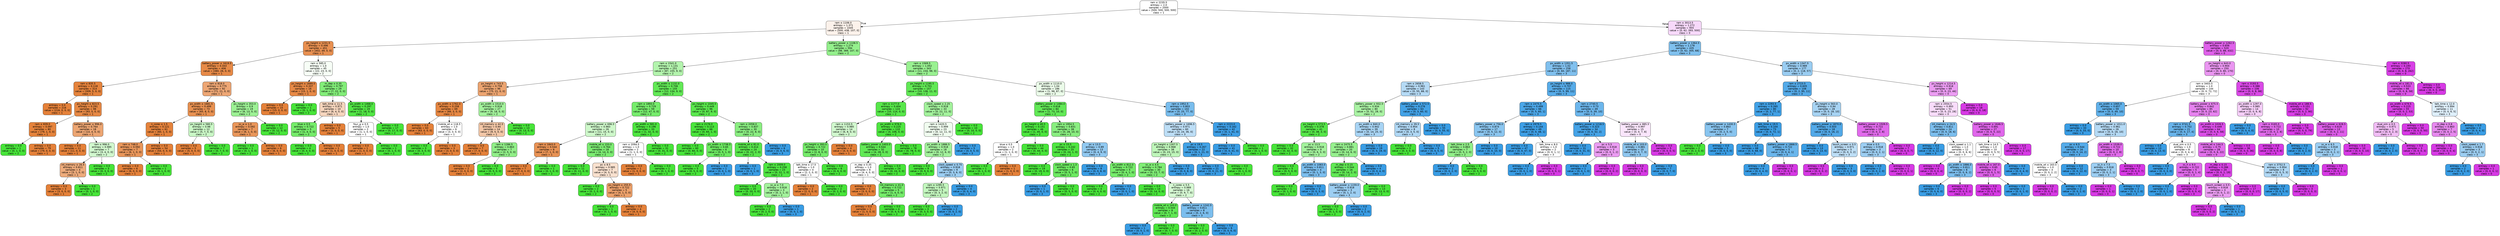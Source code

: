 digraph Tree {
node [shape=box, style="filled, rounded", color="black", fontname="helvetica"] ;
edge [fontname="helvetica"] ;
0 [label=<ram &le; 2235.5<br/>entropy = 2.0<br/>samples = 2000<br/>value = [500, 500, 500, 500]<br/>class = 1>, fillcolor="#ffffff"] ;
1 [label=<ram &le; 1106.0<br/>entropy = 1.371<br/>samples = 1045<br/>value = [500, 438, 107, 0]<br/>class = 1>, fillcolor="#fcf2eb"] ;
0 -> 1 [labeldistance=2.5, labelangle=45, headlabel="True"] ;
2 [label=<px_height &le; 1231.5<br/>entropy = 0.496<br/>samples = 451<br/>value = [402, 49, 0, 0]<br/>class = 1>, fillcolor="#e89051"] ;
1 -> 2 ;
3 [label=<battery_power &le; 1619.5<br/>entropy = 0.343<br/>samples = 406<br/>value = [380, 26, 0, 0]<br/>class = 1>, fillcolor="#e78a47"] ;
2 -> 3 ;
4 [label=<ram &le; 835.5<br/>entropy = 0.118<br/>samples = 314<br/>value = [309, 5, 0, 0]<br/>class = 1>, fillcolor="#e5833c"] ;
3 -> 4 ;
5 [label=<entropy = 0.0<br/>samples = 216<br/>value = [216, 0, 0, 0]<br/>class = 1>, fillcolor="#e58139"] ;
4 -> 5 ;
6 [label=<px_height &le; 823.5<br/>entropy = 0.291<br/>samples = 98<br/>value = [93, 5, 0, 0]<br/>class = 1>, fillcolor="#e68844"] ;
4 -> 6 ;
7 [label=<ram &le; 839.0<br/>entropy = 0.097<br/>samples = 80<br/>value = [79, 1, 0, 0]<br/>class = 1>, fillcolor="#e5833c"] ;
6 -> 7 ;
8 [label=<entropy = 0.0<br/>samples = 1<br/>value = [0, 1, 0, 0]<br/>class = 2>, fillcolor="#47e539"] ;
7 -> 8 ;
9 [label=<entropy = 0.0<br/>samples = 79<br/>value = [79, 0, 0, 0]<br/>class = 1>, fillcolor="#e58139"] ;
7 -> 9 ;
10 [label=<battery_power &le; 996.0<br/>entropy = 0.764<br/>samples = 18<br/>value = [14, 4, 0, 0]<br/>class = 1>, fillcolor="#eca572"] ;
6 -> 10 ;
11 [label=<entropy = 0.0<br/>samples = 11<br/>value = [11, 0, 0, 0]<br/>class = 1>, fillcolor="#e58139"] ;
10 -> 11 ;
12 [label=<ram &le; 996.0<br/>entropy = 0.985<br/>samples = 7<br/>value = [3, 4, 0, 0]<br/>class = 2>, fillcolor="#d1f8ce"] ;
10 -> 12 ;
13 [label=<int_memory &le; 26.5<br/>entropy = 0.811<br/>samples = 4<br/>value = [3, 1, 0, 0]<br/>class = 1>, fillcolor="#eeab7b"] ;
12 -> 13 ;
14 [label=<entropy = 0.0<br/>samples = 3<br/>value = [3, 0, 0, 0]<br/>class = 1>, fillcolor="#e58139"] ;
13 -> 14 ;
15 [label=<entropy = 0.0<br/>samples = 1<br/>value = [0, 1, 0, 0]<br/>class = 2>, fillcolor="#47e539"] ;
13 -> 15 ;
16 [label=<entropy = 0.0<br/>samples = 3<br/>value = [0, 3, 0, 0]<br/>class = 2>, fillcolor="#47e539"] ;
12 -> 16 ;
17 [label=<ram &le; 818.0<br/>entropy = 0.775<br/>samples = 92<br/>value = [71, 21, 0, 0]<br/>class = 1>, fillcolor="#eda674"] ;
3 -> 17 ;
18 [label=<px_width &le; 1681.5<br/>entropy = 0.499<br/>samples = 73<br/>value = [65, 8, 0, 0]<br/>class = 1>, fillcolor="#e89151"] ;
17 -> 18 ;
19 [label=<n_cores &le; 1.5<br/>entropy = 0.121<br/>samples = 61<br/>value = [60, 1, 0, 0]<br/>class = 1>, fillcolor="#e5833c"] ;
18 -> 19 ;
20 [label=<ram &le; 748.0<br/>entropy = 0.592<br/>samples = 7<br/>value = [6, 1, 0, 0]<br/>class = 1>, fillcolor="#e9965a"] ;
19 -> 20 ;
21 [label=<entropy = 0.0<br/>samples = 6<br/>value = [6, 0, 0, 0]<br/>class = 1>, fillcolor="#e58139"] ;
20 -> 21 ;
22 [label=<entropy = 0.0<br/>samples = 1<br/>value = [0, 1, 0, 0]<br/>class = 2>, fillcolor="#47e539"] ;
20 -> 22 ;
23 [label=<entropy = 0.0<br/>samples = 54<br/>value = [54, 0, 0, 0]<br/>class = 1>, fillcolor="#e58139"] ;
19 -> 23 ;
24 [label=<px_height &le; 580.5<br/>entropy = 0.98<br/>samples = 12<br/>value = [5, 7, 0, 0]<br/>class = 2>, fillcolor="#caf8c6"] ;
18 -> 24 ;
25 [label=<entropy = 0.0<br/>samples = 5<br/>value = [5, 0, 0, 0]<br/>class = 1>, fillcolor="#e58139"] ;
24 -> 25 ;
26 [label=<entropy = 0.0<br/>samples = 7<br/>value = [0, 7, 0, 0]<br/>class = 2>, fillcolor="#47e539"] ;
24 -> 26 ;
27 [label=<px_height &le; 353.0<br/>entropy = 0.9<br/>samples = 19<br/>value = [6, 13, 0, 0]<br/>class = 2>, fillcolor="#9cf194"] ;
17 -> 27 ;
28 [label=<sc_w &le; 1.0<br/>entropy = 0.592<br/>samples = 7<br/>value = [6, 1, 0, 0]<br/>class = 1>, fillcolor="#e9965a"] ;
27 -> 28 ;
29 [label=<entropy = 0.0<br/>samples = 1<br/>value = [0, 1, 0, 0]<br/>class = 2>, fillcolor="#47e539"] ;
28 -> 29 ;
30 [label=<entropy = 0.0<br/>samples = 6<br/>value = [6, 0, 0, 0]<br/>class = 1>, fillcolor="#e58139"] ;
28 -> 30 ;
31 [label=<entropy = 0.0<br/>samples = 12<br/>value = [0, 12, 0, 0]<br/>class = 2>, fillcolor="#47e539"] ;
27 -> 31 ;
32 [label=<ram &le; 585.0<br/>entropy = 1.0<br/>samples = 45<br/>value = [22, 23, 0, 0]<br/>class = 2>, fillcolor="#f7fef6"] ;
2 -> 32 ;
33 [label=<px_height &le; 1689.0<br/>entropy = 0.337<br/>samples = 16<br/>value = [15, 1, 0, 0]<br/>class = 1>, fillcolor="#e78946"] ;
32 -> 33 ;
34 [label=<entropy = 0.0<br/>samples = 15<br/>value = [15, 0, 0, 0]<br/>class = 1>, fillcolor="#e58139"] ;
33 -> 34 ;
35 [label=<entropy = 0.0<br/>samples = 1<br/>value = [0, 1, 0, 0]<br/>class = 2>, fillcolor="#47e539"] ;
33 -> 35 ;
36 [label=<m_dep &le; 0.35<br/>entropy = 0.797<br/>samples = 29<br/>value = [7, 22, 0, 0]<br/>class = 2>, fillcolor="#82ed78"] ;
32 -> 36 ;
37 [label=<talk_time &le; 11.5<br/>entropy = 0.971<br/>samples = 10<br/>value = [6, 4, 0, 0]<br/>class = 1>, fillcolor="#f6d5bd"] ;
36 -> 37 ;
38 [label=<blue &le; 0.5<br/>entropy = 0.722<br/>samples = 5<br/>value = [1, 4, 0, 0]<br/>class = 2>, fillcolor="#75ec6a"] ;
37 -> 38 ;
39 [label=<entropy = 0.0<br/>samples = 4<br/>value = [0, 4, 0, 0]<br/>class = 2>, fillcolor="#47e539"] ;
38 -> 39 ;
40 [label=<entropy = 0.0<br/>samples = 1<br/>value = [1, 0, 0, 0]<br/>class = 1>, fillcolor="#e58139"] ;
38 -> 40 ;
41 [label=<entropy = 0.0<br/>samples = 5<br/>value = [5, 0, 0, 0]<br/>class = 1>, fillcolor="#e58139"] ;
37 -> 41 ;
42 [label=<px_width &le; 1468.0<br/>entropy = 0.297<br/>samples = 19<br/>value = [1, 18, 0, 0]<br/>class = 2>, fillcolor="#51e644"] ;
36 -> 42 ;
43 [label=<four_g &le; 0.5<br/>entropy = 1.0<br/>samples = 2<br/>value = [1, 1, 0, 0]<br/>class = 1>, fillcolor="#ffffff"] ;
42 -> 43 ;
44 [label=<entropy = 0.0<br/>samples = 1<br/>value = [1, 0, 0, 0]<br/>class = 1>, fillcolor="#e58139"] ;
43 -> 44 ;
45 [label=<entropy = 0.0<br/>samples = 1<br/>value = [0, 1, 0, 0]<br/>class = 2>, fillcolor="#47e539"] ;
43 -> 45 ;
46 [label=<entropy = 0.0<br/>samples = 17<br/>value = [0, 17, 0, 0]<br/>class = 2>, fillcolor="#47e539"] ;
42 -> 46 ;
47 [label=<battery_power &le; 1108.5<br/>entropy = 1.274<br/>samples = 594<br/>value = [98, 389, 107, 0]<br/>class = 2>, fillcolor="#94f08c"] ;
1 -> 47 ;
48 [label=<ram &le; 1541.0<br/>entropy = 1.131<br/>samples = 251<br/>value = [87, 155, 9, 0]<br/>class = 2>, fillcolor="#b3f4ad"] ;
47 -> 48 ;
49 [label=<px_height &le; 743.5<br/>entropy = 0.758<br/>samples = 96<br/>value = [75, 21, 0, 0]<br/>class = 1>, fillcolor="#eca470"] ;
48 -> 49 ;
50 [label=<px_width &le; 1762.0<br/>entropy = 0.258<br/>samples = 69<br/>value = [66, 3, 0, 0]<br/>class = 1>, fillcolor="#e68742"] ;
49 -> 50 ;
51 [label=<entropy = 0.0<br/>samples = 63<br/>value = [63, 0, 0, 0]<br/>class = 1>, fillcolor="#e58139"] ;
50 -> 51 ;
52 [label=<mobile_wt &le; 118.5<br/>entropy = 1.0<br/>samples = 6<br/>value = [3, 3, 0, 0]<br/>class = 1>, fillcolor="#ffffff"] ;
50 -> 52 ;
53 [label=<entropy = 0.0<br/>samples = 3<br/>value = [0, 3, 0, 0]<br/>class = 2>, fillcolor="#47e539"] ;
52 -> 53 ;
54 [label=<entropy = 0.0<br/>samples = 3<br/>value = [3, 0, 0, 0]<br/>class = 1>, fillcolor="#e58139"] ;
52 -> 54 ;
55 [label=<px_width &le; 1510.0<br/>entropy = 0.918<br/>samples = 27<br/>value = [9, 18, 0, 0]<br/>class = 2>, fillcolor="#a3f29c"] ;
49 -> 55 ;
56 [label=<int_memory &le; 42.5<br/>entropy = 0.94<br/>samples = 14<br/>value = [9, 5, 0, 0]<br/>class = 1>, fillcolor="#f3c7a7"] ;
55 -> 56 ;
57 [label=<entropy = 0.0<br/>samples = 7<br/>value = [7, 0, 0, 0]<br/>class = 1>, fillcolor="#e58139"] ;
56 -> 57 ;
58 [label=<ram &le; 1286.5<br/>entropy = 0.863<br/>samples = 7<br/>value = [2, 5, 0, 0]<br/>class = 2>, fillcolor="#91ef88"] ;
56 -> 58 ;
59 [label=<entropy = 0.0<br/>samples = 2<br/>value = [2, 0, 0, 0]<br/>class = 1>, fillcolor="#e58139"] ;
58 -> 59 ;
60 [label=<entropy = 0.0<br/>samples = 5<br/>value = [0, 5, 0, 0]<br/>class = 2>, fillcolor="#47e539"] ;
58 -> 60 ;
61 [label=<entropy = 0.0<br/>samples = 13<br/>value = [0, 13, 0, 0]<br/>class = 2>, fillcolor="#47e539"] ;
55 -> 61 ;
62 [label=<px_width &le; 1132.0<br/>entropy = 0.706<br/>samples = 155<br/>value = [12, 134, 9, 0]<br/>class = 2>, fillcolor="#62e956"] ;
48 -> 62 ;
63 [label=<ram &le; 1893.0<br/>entropy = 0.729<br/>samples = 59<br/>value = [12, 47, 0, 0]<br/>class = 2>, fillcolor="#76ec6c"] ;
62 -> 63 ;
64 [label=<battery_power &le; 696.5<br/>entropy = 0.983<br/>samples = 26<br/>value = [11, 15, 0, 0]<br/>class = 2>, fillcolor="#cef8ca"] ;
63 -> 64 ;
65 [label=<ram &le; 1843.0<br/>entropy = 0.544<br/>samples = 8<br/>value = [7, 1, 0, 0]<br/>class = 1>, fillcolor="#e99355"] ;
64 -> 65 ;
66 [label=<entropy = 0.0<br/>samples = 7<br/>value = [7, 0, 0, 0]<br/>class = 1>, fillcolor="#e58139"] ;
65 -> 66 ;
67 [label=<entropy = 0.0<br/>samples = 1<br/>value = [0, 1, 0, 0]<br/>class = 2>, fillcolor="#47e539"] ;
65 -> 67 ;
68 [label=<mobile_wt &le; 153.0<br/>entropy = 0.764<br/>samples = 18<br/>value = [4, 14, 0, 0]<br/>class = 2>, fillcolor="#7cec72"] ;
64 -> 68 ;
69 [label=<entropy = 0.0<br/>samples = 11<br/>value = [0, 11, 0, 0]<br/>class = 2>, fillcolor="#47e539"] ;
68 -> 69 ;
70 [label=<pc &le; 8.5<br/>entropy = 0.985<br/>samples = 7<br/>value = [4, 3, 0, 0]<br/>class = 1>, fillcolor="#f8e0ce"] ;
68 -> 70 ;
71 [label=<entropy = 0.0<br/>samples = 2<br/>value = [0, 2, 0, 0]<br/>class = 2>, fillcolor="#47e539"] ;
70 -> 71 ;
72 [label=<px_height &le; 255.5<br/>entropy = 0.722<br/>samples = 5<br/>value = [4, 1, 0, 0]<br/>class = 1>, fillcolor="#eca06a"] ;
70 -> 72 ;
73 [label=<entropy = 0.0<br/>samples = 1<br/>value = [0, 1, 0, 0]<br/>class = 2>, fillcolor="#47e539"] ;
72 -> 73 ;
74 [label=<entropy = 0.0<br/>samples = 4<br/>value = [4, 0, 0, 0]<br/>class = 1>, fillcolor="#e58139"] ;
72 -> 74 ;
75 [label=<px_width &le; 581.0<br/>entropy = 0.196<br/>samples = 33<br/>value = [1, 32, 0, 0]<br/>class = 2>, fillcolor="#4de63f"] ;
63 -> 75 ;
76 [label=<ram &le; 2094.5<br/>entropy = 1.0<br/>samples = 2<br/>value = [1, 1, 0, 0]<br/>class = 1>, fillcolor="#ffffff"] ;
75 -> 76 ;
77 [label=<entropy = 0.0<br/>samples = 1<br/>value = [1, 0, 0, 0]<br/>class = 1>, fillcolor="#e58139"] ;
76 -> 77 ;
78 [label=<entropy = 0.0<br/>samples = 1<br/>value = [0, 1, 0, 0]<br/>class = 2>, fillcolor="#47e539"] ;
76 -> 78 ;
79 [label=<entropy = 0.0<br/>samples = 31<br/>value = [0, 31, 0, 0]<br/>class = 2>, fillcolor="#47e539"] ;
75 -> 79 ;
80 [label=<px_height &le; 1045.5<br/>entropy = 0.449<br/>samples = 96<br/>value = [0, 87, 9, 0]<br/>class = 2>, fillcolor="#5ae84d"] ;
62 -> 80 ;
81 [label=<ram &le; 2176.0<br/>entropy = 0.113<br/>samples = 66<br/>value = [0, 65, 1, 0]<br/>class = 2>, fillcolor="#4ae53c"] ;
80 -> 81 ;
82 [label=<entropy = 0.0<br/>samples = 60<br/>value = [0, 60, 0, 0]<br/>class = 2>, fillcolor="#47e539"] ;
81 -> 82 ;
83 [label=<px_width &le; 1738.5<br/>entropy = 0.65<br/>samples = 6<br/>value = [0, 5, 1, 0]<br/>class = 2>, fillcolor="#6cea61"] ;
81 -> 83 ;
84 [label=<entropy = 0.0<br/>samples = 5<br/>value = [0, 5, 0, 0]<br/>class = 2>, fillcolor="#47e539"] ;
83 -> 84 ;
85 [label=<entropy = 0.0<br/>samples = 1<br/>value = [0, 0, 1, 0]<br/>class = 3>, fillcolor="#399de5"] ;
83 -> 85 ;
86 [label=<ram &le; 2058.0<br/>entropy = 0.837<br/>samples = 30<br/>value = [0, 22, 8, 0]<br/>class = 2>, fillcolor="#8aee81"] ;
80 -> 86 ;
87 [label=<mobile_wt &le; 81.0<br/>entropy = 0.414<br/>samples = 24<br/>value = [0, 22, 2, 0]<br/>class = 2>, fillcolor="#58e74b"] ;
86 -> 87 ;
88 [label=<entropy = 0.0<br/>samples = 1<br/>value = [0, 0, 1, 0]<br/>class = 3>, fillcolor="#399de5"] ;
87 -> 88 ;
89 [label=<ram &le; 2009.0<br/>entropy = 0.258<br/>samples = 23<br/>value = [0, 22, 1, 0]<br/>class = 2>, fillcolor="#4fe642"] ;
87 -> 89 ;
90 [label=<entropy = 0.0<br/>samples = 20<br/>value = [0, 20, 0, 0]<br/>class = 2>, fillcolor="#47e539"] ;
89 -> 90 ;
91 [label=<sc_w &le; 7.0<br/>entropy = 0.918<br/>samples = 3<br/>value = [0, 2, 1, 0]<br/>class = 2>, fillcolor="#a3f29c"] ;
89 -> 91 ;
92 [label=<entropy = 0.0<br/>samples = 2<br/>value = [0, 2, 0, 0]<br/>class = 2>, fillcolor="#47e539"] ;
91 -> 92 ;
93 [label=<entropy = 0.0<br/>samples = 1<br/>value = [0, 0, 1, 0]<br/>class = 3>, fillcolor="#399de5"] ;
91 -> 93 ;
94 [label=<entropy = 0.0<br/>samples = 6<br/>value = [0, 0, 6, 0]<br/>class = 3>, fillcolor="#399de5"] ;
86 -> 94 ;
95 [label=<ram &le; 1569.5<br/>entropy = 1.052<br/>samples = 343<br/>value = [11, 234, 98, 0]<br/>class = 2>, fillcolor="#99f191"] ;
47 -> 95 ;
96 [label=<px_height &le; 1195.5<br/>entropy = 0.701<br/>samples = 157<br/>value = [10, 136, 11, 0]<br/>class = 2>, fillcolor="#61e955"] ;
95 -> 96 ;
97 [label=<ram &le; 1177.0<br/>entropy = 0.404<br/>samples = 124<br/>value = [10, 114, 0, 0]<br/>class = 2>, fillcolor="#57e74a"] ;
96 -> 97 ;
98 [label=<ram &le; 1153.5<br/>entropy = 0.985<br/>samples = 14<br/>value = [6, 8, 0, 0]<br/>class = 2>, fillcolor="#d1f8ce"] ;
97 -> 98 ;
99 [label=<px_height &le; 393.0<br/>entropy = 0.722<br/>samples = 10<br/>value = [2, 8, 0, 0]<br/>class = 2>, fillcolor="#75ec6a"] ;
98 -> 99 ;
100 [label=<talk_time &le; 17.5<br/>entropy = 1.0<br/>samples = 4<br/>value = [2, 2, 0, 0]<br/>class = 1>, fillcolor="#ffffff"] ;
99 -> 100 ;
101 [label=<entropy = 0.0<br/>samples = 2<br/>value = [2, 0, 0, 0]<br/>class = 1>, fillcolor="#e58139"] ;
100 -> 101 ;
102 [label=<entropy = 0.0<br/>samples = 2<br/>value = [0, 2, 0, 0]<br/>class = 2>, fillcolor="#47e539"] ;
100 -> 102 ;
103 [label=<entropy = 0.0<br/>samples = 6<br/>value = [0, 6, 0, 0]<br/>class = 2>, fillcolor="#47e539"] ;
99 -> 103 ;
104 [label=<entropy = 0.0<br/>samples = 4<br/>value = [4, 0, 0, 0]<br/>class = 1>, fillcolor="#e58139"] ;
98 -> 104 ;
105 [label=<px_width &le; 978.0<br/>entropy = 0.225<br/>samples = 110<br/>value = [4, 106, 0, 0]<br/>class = 2>, fillcolor="#4ee640"] ;
97 -> 105 ;
106 [label=<battery_power &le; 1403.0<br/>entropy = 0.544<br/>samples = 32<br/>value = [4, 28, 0, 0]<br/>class = 2>, fillcolor="#61e955"] ;
105 -> 106 ;
107 [label=<m_dep &le; 0.35<br/>entropy = 1.0<br/>samples = 8<br/>value = [4, 4, 0, 0]<br/>class = 1>, fillcolor="#ffffff"] ;
106 -> 107 ;
108 [label=<entropy = 0.0<br/>samples = 3<br/>value = [3, 0, 0, 0]<br/>class = 1>, fillcolor="#e58139"] ;
107 -> 108 ;
109 [label=<int_memory &le; 41.0<br/>entropy = 0.722<br/>samples = 5<br/>value = [1, 4, 0, 0]<br/>class = 2>, fillcolor="#75ec6a"] ;
107 -> 109 ;
110 [label=<entropy = 0.0<br/>samples = 1<br/>value = [1, 0, 0, 0]<br/>class = 1>, fillcolor="#e58139"] ;
109 -> 110 ;
111 [label=<entropy = 0.0<br/>samples = 4<br/>value = [0, 4, 0, 0]<br/>class = 2>, fillcolor="#47e539"] ;
109 -> 111 ;
112 [label=<entropy = 0.0<br/>samples = 24<br/>value = [0, 24, 0, 0]<br/>class = 2>, fillcolor="#47e539"] ;
106 -> 112 ;
113 [label=<entropy = 0.0<br/>samples = 78<br/>value = [0, 78, 0, 0]<br/>class = 2>, fillcolor="#47e539"] ;
105 -> 113 ;
114 [label=<clock_speed &le; 2.25<br/>entropy = 0.918<br/>samples = 33<br/>value = [0, 22, 11, 0]<br/>class = 2>, fillcolor="#a3f29c"] ;
96 -> 114 ;
115 [label=<ram &le; 1420.5<br/>entropy = 0.999<br/>samples = 23<br/>value = [0, 12, 11, 0]<br/>class = 2>, fillcolor="#f0fdef"] ;
114 -> 115 ;
116 [label=<px_width &le; 1886.5<br/>entropy = 0.918<br/>samples = 18<br/>value = [0, 12, 6, 0]<br/>class = 2>, fillcolor="#a3f29c"] ;
115 -> 116 ;
117 [label=<entropy = 0.0<br/>samples = 9<br/>value = [0, 9, 0, 0]<br/>class = 2>, fillcolor="#47e539"] ;
116 -> 117 ;
118 [label=<clock_speed &le; 0.75<br/>entropy = 0.918<br/>samples = 9<br/>value = [0, 3, 6, 0]<br/>class = 3>, fillcolor="#9ccef2"] ;
116 -> 118 ;
119 [label=<ram &le; 1295.5<br/>entropy = 0.971<br/>samples = 5<br/>value = [0, 3, 2, 0]<br/>class = 2>, fillcolor="#c2f6bd"] ;
118 -> 119 ;
120 [label=<entropy = 0.0<br/>samples = 3<br/>value = [0, 3, 0, 0]<br/>class = 2>, fillcolor="#47e539"] ;
119 -> 120 ;
121 [label=<entropy = 0.0<br/>samples = 2<br/>value = [0, 0, 2, 0]<br/>class = 3>, fillcolor="#399de5"] ;
119 -> 121 ;
122 [label=<entropy = 0.0<br/>samples = 4<br/>value = [0, 0, 4, 0]<br/>class = 3>, fillcolor="#399de5"] ;
118 -> 122 ;
123 [label=<entropy = 0.0<br/>samples = 5<br/>value = [0, 0, 5, 0]<br/>class = 3>, fillcolor="#399de5"] ;
115 -> 123 ;
124 [label=<entropy = 0.0<br/>samples = 10<br/>value = [0, 10, 0, 0]<br/>class = 2>, fillcolor="#47e539"] ;
114 -> 124 ;
125 [label=<px_width &le; 1110.0<br/>entropy = 1.04<br/>samples = 186<br/>value = [1, 98, 87, 0]<br/>class = 2>, fillcolor="#ebfce9"] ;
95 -> 125 ;
126 [label=<battery_power &le; 1484.0<br/>entropy = 0.618<br/>samples = 84<br/>value = [1, 73, 10, 0]<br/>class = 2>, fillcolor="#62e956"] ;
125 -> 126 ;
127 [label=<px_height &le; 40.5<br/>entropy = 0.151<br/>samples = 46<br/>value = [1, 45, 0, 0]<br/>class = 2>, fillcolor="#4be63d"] ;
126 -> 127 ;
128 [label=<blue &le; 0.5<br/>entropy = 1.0<br/>samples = 2<br/>value = [1, 1, 0, 0]<br/>class = 1>, fillcolor="#ffffff"] ;
127 -> 128 ;
129 [label=<entropy = 0.0<br/>samples = 1<br/>value = [0, 1, 0, 0]<br/>class = 2>, fillcolor="#47e539"] ;
128 -> 129 ;
130 [label=<entropy = 0.0<br/>samples = 1<br/>value = [1, 0, 0, 0]<br/>class = 1>, fillcolor="#e58139"] ;
128 -> 130 ;
131 [label=<entropy = 0.0<br/>samples = 44<br/>value = [0, 44, 0, 0]<br/>class = 2>, fillcolor="#47e539"] ;
127 -> 131 ;
132 [label=<ram &le; 1954.5<br/>entropy = 0.831<br/>samples = 38<br/>value = [0, 28, 10, 0]<br/>class = 2>, fillcolor="#89ee80"] ;
126 -> 132 ;
133 [label=<pc &le; 15.5<br/>entropy = 0.242<br/>samples = 25<br/>value = [0, 24, 1, 0]<br/>class = 2>, fillcolor="#4fe641"] ;
132 -> 133 ;
134 [label=<entropy = 0.0<br/>samples = 19<br/>value = [0, 19, 0, 0]<br/>class = 2>, fillcolor="#47e539"] ;
133 -> 134 ;
135 [label=<clock_speed &le; 1.3<br/>entropy = 0.65<br/>samples = 6<br/>value = [0, 5, 1, 0]<br/>class = 2>, fillcolor="#6cea61"] ;
133 -> 135 ;
136 [label=<entropy = 0.0<br/>samples = 1<br/>value = [0, 0, 1, 0]<br/>class = 3>, fillcolor="#399de5"] ;
135 -> 136 ;
137 [label=<entropy = 0.0<br/>samples = 5<br/>value = [0, 5, 0, 0]<br/>class = 2>, fillcolor="#47e539"] ;
135 -> 137 ;
138 [label=<pc &le; 13.5<br/>entropy = 0.89<br/>samples = 13<br/>value = [0, 4, 9, 0]<br/>class = 3>, fillcolor="#91c9f1"] ;
132 -> 138 ;
139 [label=<entropy = 0.0<br/>samples = 8<br/>value = [0, 0, 8, 0]<br/>class = 3>, fillcolor="#399de5"] ;
138 -> 139 ;
140 [label=<px_width &le; 812.0<br/>entropy = 0.722<br/>samples = 5<br/>value = [0, 4, 1, 0]<br/>class = 2>, fillcolor="#75ec6a"] ;
138 -> 140 ;
141 [label=<entropy = 0.0<br/>samples = 4<br/>value = [0, 4, 0, 0]<br/>class = 2>, fillcolor="#47e539"] ;
140 -> 141 ;
142 [label=<entropy = 0.0<br/>samples = 1<br/>value = [0, 0, 1, 0]<br/>class = 3>, fillcolor="#399de5"] ;
140 -> 142 ;
143 [label=<ram &le; 1952.5<br/>entropy = 0.803<br/>samples = 102<br/>value = [0, 25, 77, 0]<br/>class = 3>, fillcolor="#79bded"] ;
125 -> 143 ;
144 [label=<battery_power &le; 1696.5<br/>entropy = 0.971<br/>samples = 60<br/>value = [0, 24, 36, 0]<br/>class = 3>, fillcolor="#bddef6"] ;
143 -> 144 ;
145 [label=<px_height &le; 1307.5<br/>entropy = 0.968<br/>samples = 38<br/>value = [0, 23, 15, 0]<br/>class = 2>, fillcolor="#bff6ba"] ;
144 -> 145 ;
146 [label=<sc_w &le; 4.5<br/>entropy = 0.784<br/>samples = 30<br/>value = [0, 23, 7, 0]<br/>class = 2>, fillcolor="#7fed75"] ;
145 -> 146 ;
147 [label=<entropy = 0.0<br/>samples = 14<br/>value = [0, 14, 0, 0]<br/>class = 2>, fillcolor="#47e539"] ;
146 -> 147 ;
148 [label=<n_cores &le; 5.5<br/>entropy = 0.989<br/>samples = 16<br/>value = [0, 9, 7, 0]<br/>class = 2>, fillcolor="#d6f9d3"] ;
146 -> 148 ;
149 [label=<mobile_wt &le; 143.0<br/>entropy = 0.544<br/>samples = 8<br/>value = [0, 7, 1, 0]<br/>class = 2>, fillcolor="#61e955"] ;
148 -> 149 ;
150 [label=<entropy = 0.0<br/>samples = 1<br/>value = [0, 0, 1, 0]<br/>class = 3>, fillcolor="#399de5"] ;
149 -> 150 ;
151 [label=<entropy = 0.0<br/>samples = 7<br/>value = [0, 7, 0, 0]<br/>class = 2>, fillcolor="#47e539"] ;
149 -> 151 ;
152 [label=<battery_power &le; 1242.5<br/>entropy = 0.811<br/>samples = 8<br/>value = [0, 2, 6, 0]<br/>class = 3>, fillcolor="#7bbeee"] ;
148 -> 152 ;
153 [label=<entropy = 0.0<br/>samples = 2<br/>value = [0, 2, 0, 0]<br/>class = 2>, fillcolor="#47e539"] ;
152 -> 153 ;
154 [label=<entropy = 0.0<br/>samples = 6<br/>value = [0, 0, 6, 0]<br/>class = 3>, fillcolor="#399de5"] ;
152 -> 154 ;
155 [label=<entropy = 0.0<br/>samples = 8<br/>value = [0, 0, 8, 0]<br/>class = 3>, fillcolor="#399de5"] ;
145 -> 155 ;
156 [label=<pc &le; 19.5<br/>entropy = 0.267<br/>samples = 22<br/>value = [0, 1, 21, 0]<br/>class = 3>, fillcolor="#42a2e6"] ;
144 -> 156 ;
157 [label=<entropy = 0.0<br/>samples = 21<br/>value = [0, 0, 21, 0]<br/>class = 3>, fillcolor="#399de5"] ;
156 -> 157 ;
158 [label=<entropy = 0.0<br/>samples = 1<br/>value = [0, 1, 0, 0]<br/>class = 2>, fillcolor="#47e539"] ;
156 -> 158 ;
159 [label=<ram &le; 2223.0<br/>entropy = 0.162<br/>samples = 42<br/>value = [0, 1, 41, 0]<br/>class = 3>, fillcolor="#3e9fe6"] ;
143 -> 159 ;
160 [label=<entropy = 0.0<br/>samples = 41<br/>value = [0, 0, 41, 0]<br/>class = 3>, fillcolor="#399de5"] ;
159 -> 160 ;
161 [label=<entropy = 0.0<br/>samples = 1<br/>value = [0, 1, 0, 0]<br/>class = 2>, fillcolor="#47e539"] ;
159 -> 161 ;
162 [label=<ram &le; 3013.5<br/>entropy = 1.272<br/>samples = 955<br/>value = [0, 62, 393, 500]<br/>class = 0>, fillcolor="#f7d9fa"] ;
0 -> 162 [labeldistance=2.5, labelangle=-45, headlabel="False"] ;
163 [label=<battery_power &le; 1364.5<br/>entropy = 1.178<br/>samples = 435<br/>value = [0, 62, 305, 68]<br/>class = 3>, fillcolor="#7fc0ee"] ;
162 -> 163 ;
164 [label=<px_width &le; 1351.5<br/>entropy = 1.02<br/>samples = 258<br/>value = [0, 60, 187, 11]<br/>class = 3>, fillcolor="#80c0ee"] ;
163 -> 164 ;
165 [label=<ram &le; 2658.5<br/>entropy = 0.961<br/>samples = 143<br/>value = [0, 55, 88, 0]<br/>class = 3>, fillcolor="#b5daf5"] ;
164 -> 165 ;
166 [label=<battery_power &le; 932.5<br/>entropy = 0.934<br/>samples = 80<br/>value = [0, 52, 28, 0]<br/>class = 2>, fillcolor="#aaf3a4"] ;
165 -> 166 ;
167 [label=<px_height &le; 573.5<br/>entropy = 0.378<br/>samples = 41<br/>value = [0, 38, 3, 0]<br/>class = 2>, fillcolor="#56e749"] ;
166 -> 167 ;
168 [label=<entropy = 0.0<br/>samples = 32<br/>value = [0, 32, 0, 0]<br/>class = 2>, fillcolor="#47e539"] ;
167 -> 168 ;
169 [label=<pc &le; 13.5<br/>entropy = 0.918<br/>samples = 9<br/>value = [0, 6, 3, 0]<br/>class = 2>, fillcolor="#a3f29c"] ;
167 -> 169 ;
170 [label=<entropy = 0.0<br/>samples = 5<br/>value = [0, 5, 0, 0]<br/>class = 2>, fillcolor="#47e539"] ;
169 -> 170 ;
171 [label=<px_width &le; 1083.0<br/>entropy = 0.811<br/>samples = 4<br/>value = [0, 1, 3, 0]<br/>class = 3>, fillcolor="#7bbeee"] ;
169 -> 171 ;
172 [label=<entropy = 0.0<br/>samples = 1<br/>value = [0, 1, 0, 0]<br/>class = 2>, fillcolor="#47e539"] ;
171 -> 172 ;
173 [label=<entropy = 0.0<br/>samples = 3<br/>value = [0, 0, 3, 0]<br/>class = 3>, fillcolor="#399de5"] ;
171 -> 173 ;
174 [label=<px_width &le; 840.0<br/>entropy = 0.942<br/>samples = 39<br/>value = [0, 14, 25, 0]<br/>class = 3>, fillcolor="#a8d4f4"] ;
166 -> 174 ;
175 [label=<ram &le; 2475.5<br/>entropy = 0.881<br/>samples = 20<br/>value = [0, 14, 6, 0]<br/>class = 2>, fillcolor="#96f08e"] ;
174 -> 175 ;
176 [label=<m_dep &le; 0.15<br/>entropy = 0.544<br/>samples = 16<br/>value = [0, 14, 2, 0]<br/>class = 2>, fillcolor="#61e955"] ;
175 -> 176 ;
177 [label=<battery_power &le; 1159.0<br/>entropy = 0.918<br/>samples = 3<br/>value = [0, 1, 2, 0]<br/>class = 3>, fillcolor="#9ccef2"] ;
176 -> 177 ;
178 [label=<entropy = 0.0<br/>samples = 1<br/>value = [0, 1, 0, 0]<br/>class = 2>, fillcolor="#47e539"] ;
177 -> 178 ;
179 [label=<entropy = 0.0<br/>samples = 2<br/>value = [0, 0, 2, 0]<br/>class = 3>, fillcolor="#399de5"] ;
177 -> 179 ;
180 [label=<entropy = 0.0<br/>samples = 13<br/>value = [0, 13, 0, 0]<br/>class = 2>, fillcolor="#47e539"] ;
176 -> 180 ;
181 [label=<entropy = 0.0<br/>samples = 4<br/>value = [0, 0, 4, 0]<br/>class = 3>, fillcolor="#399de5"] ;
175 -> 181 ;
182 [label=<entropy = 0.0<br/>samples = 19<br/>value = [0, 0, 19, 0]<br/>class = 3>, fillcolor="#399de5"] ;
174 -> 182 ;
183 [label=<battery_power &le; 572.5<br/>entropy = 0.276<br/>samples = 63<br/>value = [0, 3, 60, 0]<br/>class = 3>, fillcolor="#43a2e6"] ;
165 -> 183 ;
184 [label=<int_memory &le; 39.5<br/>entropy = 0.954<br/>samples = 8<br/>value = [0, 3, 5, 0]<br/>class = 3>, fillcolor="#b0d8f5"] ;
183 -> 184 ;
185 [label=<entropy = 0.0<br/>samples = 3<br/>value = [0, 3, 0, 0]<br/>class = 2>, fillcolor="#47e539"] ;
184 -> 185 ;
186 [label=<entropy = 0.0<br/>samples = 5<br/>value = [0, 0, 5, 0]<br/>class = 3>, fillcolor="#399de5"] ;
184 -> 186 ;
187 [label=<entropy = 0.0<br/>samples = 55<br/>value = [0, 0, 55, 0]<br/>class = 3>, fillcolor="#399de5"] ;
183 -> 187 ;
188 [label=<px_height &le; 988.0<br/>entropy = 0.707<br/>samples = 115<br/>value = [0, 5, 99, 11]<br/>class = 3>, fillcolor="#57ace9"] ;
164 -> 188 ;
189 [label=<ram &le; 2475.5<br/>entropy = 0.499<br/>samples = 66<br/>value = [0, 5, 60, 1]<br/>class = 3>, fillcolor="#4ca7e8"] ;
188 -> 189 ;
190 [label=<battery_power &le; 756.0<br/>entropy = 0.874<br/>samples = 17<br/>value = [0, 5, 12, 0]<br/>class = 3>, fillcolor="#8bc6f0"] ;
189 -> 190 ;
191 [label=<talk_time &le; 2.5<br/>entropy = 0.863<br/>samples = 7<br/>value = [0, 5, 2, 0]<br/>class = 2>, fillcolor="#91ef88"] ;
190 -> 191 ;
192 [label=<entropy = 0.0<br/>samples = 2<br/>value = [0, 0, 2, 0]<br/>class = 3>, fillcolor="#399de5"] ;
191 -> 192 ;
193 [label=<entropy = 0.0<br/>samples = 5<br/>value = [0, 5, 0, 0]<br/>class = 2>, fillcolor="#47e539"] ;
191 -> 193 ;
194 [label=<entropy = 0.0<br/>samples = 10<br/>value = [0, 0, 10, 0]<br/>class = 3>, fillcolor="#399de5"] ;
190 -> 194 ;
195 [label=<ram &le; 2979.5<br/>entropy = 0.144<br/>samples = 49<br/>value = [0, 0, 48, 1]<br/>class = 3>, fillcolor="#3d9fe6"] ;
189 -> 195 ;
196 [label=<entropy = 0.0<br/>samples = 47<br/>value = [0, 0, 47, 0]<br/>class = 3>, fillcolor="#399de5"] ;
195 -> 196 ;
197 [label=<talk_time &le; 8.0<br/>entropy = 1.0<br/>samples = 2<br/>value = [0, 0, 1, 1]<br/>class = 3>, fillcolor="#ffffff"] ;
195 -> 197 ;
198 [label=<entropy = 0.0<br/>samples = 1<br/>value = [0, 0, 1, 0]<br/>class = 3>, fillcolor="#399de5"] ;
197 -> 198 ;
199 [label=<entropy = 0.0<br/>samples = 1<br/>value = [0, 0, 0, 1]<br/>class = 0>, fillcolor="#d739e5"] ;
197 -> 199 ;
200 [label=<ram &le; 2740.5<br/>entropy = 0.73<br/>samples = 49<br/>value = [0, 0, 39, 10]<br/>class = 3>, fillcolor="#6cb6ec"] ;
188 -> 200 ;
201 [label=<battery_power &le; 1218.5<br/>entropy = 0.323<br/>samples = 34<br/>value = [0, 0, 32, 2]<br/>class = 3>, fillcolor="#45a3e7"] ;
200 -> 201 ;
202 [label=<entropy = 0.0<br/>samples = 31<br/>value = [0, 0, 31, 0]<br/>class = 3>, fillcolor="#399de5"] ;
201 -> 202 ;
203 [label=<pc &le; 5.5<br/>entropy = 0.918<br/>samples = 3<br/>value = [0, 0, 1, 2]<br/>class = 0>, fillcolor="#eb9cf2"] ;
201 -> 203 ;
204 [label=<entropy = 0.0<br/>samples = 1<br/>value = [0, 0, 1, 0]<br/>class = 3>, fillcolor="#399de5"] ;
203 -> 204 ;
205 [label=<entropy = 0.0<br/>samples = 2<br/>value = [0, 0, 0, 2]<br/>class = 0>, fillcolor="#d739e5"] ;
203 -> 205 ;
206 [label=<battery_power &le; 885.5<br/>entropy = 0.997<br/>samples = 15<br/>value = [0, 0, 7, 8]<br/>class = 0>, fillcolor="#fae6fc"] ;
200 -> 206 ;
207 [label=<mobile_wt &le; 103.0<br/>entropy = 0.881<br/>samples = 10<br/>value = [0, 0, 7, 3]<br/>class = 3>, fillcolor="#8ec7f0"] ;
206 -> 207 ;
208 [label=<entropy = 0.0<br/>samples = 3<br/>value = [0, 0, 0, 3]<br/>class = 0>, fillcolor="#d739e5"] ;
207 -> 208 ;
209 [label=<entropy = 0.0<br/>samples = 7<br/>value = [0, 0, 7, 0]<br/>class = 3>, fillcolor="#399de5"] ;
207 -> 209 ;
210 [label=<entropy = 0.0<br/>samples = 5<br/>value = [0, 0, 0, 5]<br/>class = 0>, fillcolor="#d739e5"] ;
206 -> 210 ;
211 [label=<px_width &le; 1347.5<br/>entropy = 0.989<br/>samples = 177<br/>value = [0, 2, 118, 57]<br/>class = 3>, fillcolor="#9acdf2"] ;
163 -> 211 ;
212 [label=<ram &le; 2723.5<br/>entropy = 0.605<br/>samples = 108<br/>value = [0, 2, 95, 11]<br/>class = 3>, fillcolor="#54aae8"] ;
211 -> 212 ;
213 [label=<ram &le; 2293.5<br/>entropy = 0.265<br/>samples = 80<br/>value = [0, 2, 77, 1]<br/>class = 3>, fillcolor="#41a1e6"] ;
212 -> 213 ;
214 [label=<battery_power &le; 1430.5<br/>entropy = 0.863<br/>samples = 7<br/>value = [0, 2, 5, 0]<br/>class = 3>, fillcolor="#88c4ef"] ;
213 -> 214 ;
215 [label=<entropy = 0.0<br/>samples = 2<br/>value = [0, 2, 0, 0]<br/>class = 2>, fillcolor="#47e539"] ;
214 -> 215 ;
216 [label=<entropy = 0.0<br/>samples = 5<br/>value = [0, 0, 5, 0]<br/>class = 3>, fillcolor="#399de5"] ;
214 -> 216 ;
217 [label=<talk_time &le; 19.5<br/>entropy = 0.104<br/>samples = 73<br/>value = [0, 0, 72, 1]<br/>class = 3>, fillcolor="#3c9ee5"] ;
213 -> 217 ;
218 [label=<entropy = 0.0<br/>samples = 68<br/>value = [0, 0, 68, 0]<br/>class = 3>, fillcolor="#399de5"] ;
217 -> 218 ;
219 [label=<battery_power &le; 1868.5<br/>entropy = 0.722<br/>samples = 5<br/>value = [0, 0, 4, 1]<br/>class = 3>, fillcolor="#6ab6ec"] ;
217 -> 219 ;
220 [label=<entropy = 0.0<br/>samples = 4<br/>value = [0, 0, 4, 0]<br/>class = 3>, fillcolor="#399de5"] ;
219 -> 220 ;
221 [label=<entropy = 0.0<br/>samples = 1<br/>value = [0, 0, 0, 1]<br/>class = 0>, fillcolor="#d739e5"] ;
219 -> 221 ;
222 [label=<px_height &le; 563.0<br/>entropy = 0.94<br/>samples = 28<br/>value = [0, 0, 18, 10]<br/>class = 3>, fillcolor="#a7d3f3"] ;
212 -> 222 ;
223 [label=<battery_power &le; 1870.0<br/>entropy = 0.503<br/>samples = 18<br/>value = [0, 0, 16, 2]<br/>class = 3>, fillcolor="#52a9e8"] ;
222 -> 223 ;
224 [label=<entropy = 0.0<br/>samples = 13<br/>value = [0, 0, 13, 0]<br/>class = 3>, fillcolor="#399de5"] ;
223 -> 224 ;
225 [label=<touch_screen &le; 0.5<br/>entropy = 0.971<br/>samples = 5<br/>value = [0, 0, 3, 2]<br/>class = 3>, fillcolor="#bddef6"] ;
223 -> 225 ;
226 [label=<entropy = 0.0<br/>samples = 2<br/>value = [0, 0, 0, 2]<br/>class = 0>, fillcolor="#d739e5"] ;
225 -> 226 ;
227 [label=<entropy = 0.0<br/>samples = 3<br/>value = [0, 0, 3, 0]<br/>class = 3>, fillcolor="#399de5"] ;
225 -> 227 ;
228 [label=<battery_power &le; 1509.5<br/>entropy = 0.722<br/>samples = 10<br/>value = [0, 0, 2, 8]<br/>class = 0>, fillcolor="#e16aec"] ;
222 -> 228 ;
229 [label=<blue &le; 0.5<br/>entropy = 0.918<br/>samples = 3<br/>value = [0, 0, 2, 1]<br/>class = 3>, fillcolor="#9ccef2"] ;
228 -> 229 ;
230 [label=<entropy = 0.0<br/>samples = 2<br/>value = [0, 0, 2, 0]<br/>class = 3>, fillcolor="#399de5"] ;
229 -> 230 ;
231 [label=<entropy = 0.0<br/>samples = 1<br/>value = [0, 0, 0, 1]<br/>class = 0>, fillcolor="#d739e5"] ;
229 -> 231 ;
232 [label=<entropy = 0.0<br/>samples = 7<br/>value = [0, 0, 0, 7]<br/>class = 0>, fillcolor="#d739e5"] ;
228 -> 232 ;
233 [label=<px_height &le; 1214.5<br/>entropy = 0.918<br/>samples = 69<br/>value = [0, 0, 23, 46]<br/>class = 0>, fillcolor="#eb9cf2"] ;
211 -> 233 ;
234 [label=<ram &le; 2554.5<br/>entropy = 0.993<br/>samples = 51<br/>value = [0, 0, 23, 28]<br/>class = 0>, fillcolor="#f8dcfa"] ;
233 -> 234 ;
235 [label=<int_memory &le; 24.5<br/>entropy = 0.811<br/>samples = 24<br/>value = [0, 0, 18, 6]<br/>class = 3>, fillcolor="#7bbeee"] ;
234 -> 235 ;
236 [label=<entropy = 0.0<br/>samples = 12<br/>value = [0, 0, 12, 0]<br/>class = 3>, fillcolor="#399de5"] ;
235 -> 236 ;
237 [label=<clock_speed &le; 1.1<br/>entropy = 1.0<br/>samples = 12<br/>value = [0, 0, 6, 6]<br/>class = 3>, fillcolor="#ffffff"] ;
235 -> 237 ;
238 [label=<entropy = 0.0<br/>samples = 4<br/>value = [0, 0, 0, 4]<br/>class = 0>, fillcolor="#d739e5"] ;
237 -> 238 ;
239 [label=<px_width &le; 1886.0<br/>entropy = 0.811<br/>samples = 8<br/>value = [0, 0, 6, 2]<br/>class = 3>, fillcolor="#7bbeee"] ;
237 -> 239 ;
240 [label=<entropy = 0.0<br/>samples = 6<br/>value = [0, 0, 6, 0]<br/>class = 3>, fillcolor="#399de5"] ;
239 -> 240 ;
241 [label=<entropy = 0.0<br/>samples = 2<br/>value = [0, 0, 0, 2]<br/>class = 0>, fillcolor="#d739e5"] ;
239 -> 241 ;
242 [label=<battery_power &le; 1646.5<br/>entropy = 0.691<br/>samples = 27<br/>value = [0, 0, 5, 22]<br/>class = 0>, fillcolor="#e066eb"] ;
234 -> 242 ;
243 [label=<talk_time &le; 14.5<br/>entropy = 1.0<br/>samples = 10<br/>value = [0, 0, 5, 5]<br/>class = 3>, fillcolor="#ffffff"] ;
242 -> 243 ;
244 [label=<mobile_wt &le; 167.0<br/>entropy = 0.65<br/>samples = 6<br/>value = [0, 0, 1, 5]<br/>class = 0>, fillcolor="#df61ea"] ;
243 -> 244 ;
245 [label=<entropy = 0.0<br/>samples = 5<br/>value = [0, 0, 0, 5]<br/>class = 0>, fillcolor="#d739e5"] ;
244 -> 245 ;
246 [label=<entropy = 0.0<br/>samples = 1<br/>value = [0, 0, 1, 0]<br/>class = 3>, fillcolor="#399de5"] ;
244 -> 246 ;
247 [label=<entropy = 0.0<br/>samples = 4<br/>value = [0, 0, 4, 0]<br/>class = 3>, fillcolor="#399de5"] ;
243 -> 247 ;
248 [label=<entropy = 0.0<br/>samples = 17<br/>value = [0, 0, 0, 17]<br/>class = 0>, fillcolor="#d739e5"] ;
242 -> 248 ;
249 [label=<entropy = 0.0<br/>samples = 18<br/>value = [0, 0, 0, 18]<br/>class = 0>, fillcolor="#d739e5"] ;
233 -> 249 ;
250 [label=<battery_power &le; 1262.5<br/>entropy = 0.656<br/>samples = 520<br/>value = [0, 0, 88, 432]<br/>class = 0>, fillcolor="#df61ea"] ;
162 -> 250 ;
251 [label=<px_height &le; 643.0<br/>entropy = 0.904<br/>samples = 250<br/>value = [0, 0, 80, 170]<br/>class = 0>, fillcolor="#ea96f1"] ;
250 -> 251 ;
252 [label=<ram &le; 3403.5<br/>entropy = 1.0<br/>samples = 144<br/>value = [0, 0, 72, 72]<br/>class = 3>, fillcolor="#ffffff"] ;
251 -> 252 ;
253 [label=<px_width &le; 1065.0<br/>entropy = 0.657<br/>samples = 59<br/>value = [0, 0, 49, 10]<br/>class = 3>, fillcolor="#61b1ea"] ;
252 -> 253 ;
254 [label=<entropy = 0.0<br/>samples = 33<br/>value = [0, 0, 33, 0]<br/>class = 3>, fillcolor="#399de5"] ;
253 -> 254 ;
255 [label=<battery_power &le; 1011.0<br/>entropy = 0.961<br/>samples = 26<br/>value = [0, 0, 16, 10]<br/>class = 3>, fillcolor="#b5daf5"] ;
253 -> 255 ;
256 [label=<pc &le; 6.5<br/>entropy = 0.544<br/>samples = 16<br/>value = [0, 0, 14, 2]<br/>class = 3>, fillcolor="#55abe9"] ;
255 -> 256 ;
257 [label=<mobile_wt &le; 163.0<br/>entropy = 1.0<br/>samples = 4<br/>value = [0, 0, 2, 2]<br/>class = 3>, fillcolor="#ffffff"] ;
256 -> 257 ;
258 [label=<entropy = 0.0<br/>samples = 2<br/>value = [0, 0, 0, 2]<br/>class = 0>, fillcolor="#d739e5"] ;
257 -> 258 ;
259 [label=<entropy = 0.0<br/>samples = 2<br/>value = [0, 0, 2, 0]<br/>class = 3>, fillcolor="#399de5"] ;
257 -> 259 ;
260 [label=<entropy = 0.0<br/>samples = 12<br/>value = [0, 0, 12, 0]<br/>class = 3>, fillcolor="#399de5"] ;
256 -> 260 ;
261 [label=<px_width &le; 1539.0<br/>entropy = 0.722<br/>samples = 10<br/>value = [0, 0, 2, 8]<br/>class = 0>, fillcolor="#e16aec"] ;
255 -> 261 ;
262 [label=<sc_h &le; 7.5<br/>entropy = 0.918<br/>samples = 3<br/>value = [0, 0, 2, 1]<br/>class = 3>, fillcolor="#9ccef2"] ;
261 -> 262 ;
263 [label=<entropy = 0.0<br/>samples = 1<br/>value = [0, 0, 0, 1]<br/>class = 0>, fillcolor="#d739e5"] ;
262 -> 263 ;
264 [label=<entropy = 0.0<br/>samples = 2<br/>value = [0, 0, 2, 0]<br/>class = 3>, fillcolor="#399de5"] ;
262 -> 264 ;
265 [label=<entropy = 0.0<br/>samples = 7<br/>value = [0, 0, 0, 7]<br/>class = 0>, fillcolor="#d739e5"] ;
261 -> 265 ;
266 [label=<battery_power &le; 675.5<br/>entropy = 0.842<br/>samples = 85<br/>value = [0, 0, 23, 62]<br/>class = 0>, fillcolor="#e682ef"] ;
252 -> 266 ;
267 [label=<ram &le; 3741.5<br/>entropy = 0.702<br/>samples = 21<br/>value = [0, 0, 17, 4]<br/>class = 3>, fillcolor="#68b4eb"] ;
266 -> 267 ;
268 [label=<entropy = 0.0<br/>samples = 13<br/>value = [0, 0, 13, 0]<br/>class = 3>, fillcolor="#399de5"] ;
267 -> 268 ;
269 [label=<dual_sim &le; 0.5<br/>entropy = 1.0<br/>samples = 8<br/>value = [0, 0, 4, 4]<br/>class = 3>, fillcolor="#ffffff"] ;
267 -> 269 ;
270 [label=<entropy = 0.0<br/>samples = 3<br/>value = [0, 0, 3, 0]<br/>class = 3>, fillcolor="#399de5"] ;
269 -> 270 ;
271 [label=<sc_h &le; 9.0<br/>entropy = 0.722<br/>samples = 5<br/>value = [0, 0, 1, 4]<br/>class = 0>, fillcolor="#e16aec"] ;
269 -> 271 ;
272 [label=<entropy = 0.0<br/>samples = 1<br/>value = [0, 0, 1, 0]<br/>class = 3>, fillcolor="#399de5"] ;
271 -> 272 ;
273 [label=<entropy = 0.0<br/>samples = 4<br/>value = [0, 0, 0, 4]<br/>class = 0>, fillcolor="#d739e5"] ;
271 -> 273 ;
274 [label=<px_width &le; 1026.5<br/>entropy = 0.449<br/>samples = 64<br/>value = [0, 0, 6, 58]<br/>class = 0>, fillcolor="#db4de8"] ;
266 -> 274 ;
275 [label=<mobile_wt &le; 144.5<br/>entropy = 0.75<br/>samples = 28<br/>value = [0, 0, 6, 22]<br/>class = 0>, fillcolor="#e26fec"] ;
274 -> 275 ;
276 [label=<m_dep &le; 0.15<br/>entropy = 0.286<br/>samples = 20<br/>value = [0, 0, 1, 19]<br/>class = 0>, fillcolor="#d943e6"] ;
275 -> 276 ;
277 [label=<touch_screen &le; 0.5<br/>entropy = 0.918<br/>samples = 3<br/>value = [0, 0, 1, 2]<br/>class = 0>, fillcolor="#eb9cf2"] ;
276 -> 277 ;
278 [label=<entropy = 0.0<br/>samples = 2<br/>value = [0, 0, 0, 2]<br/>class = 0>, fillcolor="#d739e5"] ;
277 -> 278 ;
279 [label=<entropy = 0.0<br/>samples = 1<br/>value = [0, 0, 1, 0]<br/>class = 3>, fillcolor="#399de5"] ;
277 -> 279 ;
280 [label=<entropy = 0.0<br/>samples = 17<br/>value = [0, 0, 0, 17]<br/>class = 0>, fillcolor="#d739e5"] ;
276 -> 280 ;
281 [label=<ram &le; 3752.5<br/>entropy = 0.954<br/>samples = 8<br/>value = [0, 0, 5, 3]<br/>class = 3>, fillcolor="#b0d8f5"] ;
275 -> 281 ;
282 [label=<entropy = 0.0<br/>samples = 5<br/>value = [0, 0, 5, 0]<br/>class = 3>, fillcolor="#399de5"] ;
281 -> 282 ;
283 [label=<entropy = 0.0<br/>samples = 3<br/>value = [0, 0, 0, 3]<br/>class = 0>, fillcolor="#d739e5"] ;
281 -> 283 ;
284 [label=<entropy = 0.0<br/>samples = 36<br/>value = [0, 0, 0, 36]<br/>class = 0>, fillcolor="#d739e5"] ;
274 -> 284 ;
285 [label=<ram &le; 3193.5<br/>entropy = 0.386<br/>samples = 106<br/>value = [0, 0, 8, 98]<br/>class = 0>, fillcolor="#da49e7"] ;
251 -> 285 ;
286 [label=<px_width &le; 1297.0<br/>entropy = 0.985<br/>samples = 14<br/>value = [0, 0, 6, 8]<br/>class = 0>, fillcolor="#f5cef8"] ;
285 -> 286 ;
287 [label=<entropy = 0.0<br/>samples = 4<br/>value = [0, 0, 4, 0]<br/>class = 3>, fillcolor="#399de5"] ;
286 -> 287 ;
288 [label=<ram &le; 3165.0<br/>entropy = 0.722<br/>samples = 10<br/>value = [0, 0, 2, 8]<br/>class = 0>, fillcolor="#e16aec"] ;
286 -> 288 ;
289 [label=<entropy = 0.0<br/>samples = 8<br/>value = [0, 0, 0, 8]<br/>class = 0>, fillcolor="#d739e5"] ;
288 -> 289 ;
290 [label=<entropy = 0.0<br/>samples = 2<br/>value = [0, 0, 2, 0]<br/>class = 3>, fillcolor="#399de5"] ;
288 -> 290 ;
291 [label=<mobile_wt &le; 188.5<br/>entropy = 0.151<br/>samples = 92<br/>value = [0, 0, 2, 90]<br/>class = 0>, fillcolor="#d83de6"] ;
285 -> 291 ;
292 [label=<entropy = 0.0<br/>samples = 79<br/>value = [0, 0, 0, 79]<br/>class = 0>, fillcolor="#d739e5"] ;
291 -> 292 ;
293 [label=<battery_power &le; 628.5<br/>entropy = 0.619<br/>samples = 13<br/>value = [0, 0, 2, 11]<br/>class = 0>, fillcolor="#de5dea"] ;
291 -> 293 ;
294 [label=<sc_w &le; 6.5<br/>entropy = 0.918<br/>samples = 3<br/>value = [0, 0, 2, 1]<br/>class = 3>, fillcolor="#9ccef2"] ;
293 -> 294 ;
295 [label=<entropy = 0.0<br/>samples = 2<br/>value = [0, 0, 2, 0]<br/>class = 3>, fillcolor="#399de5"] ;
294 -> 295 ;
296 [label=<entropy = 0.0<br/>samples = 1<br/>value = [0, 0, 0, 1]<br/>class = 0>, fillcolor="#d739e5"] ;
294 -> 296 ;
297 [label=<entropy = 0.0<br/>samples = 10<br/>value = [0, 0, 0, 10]<br/>class = 0>, fillcolor="#d739e5"] ;
293 -> 297 ;
298 [label=<ram &le; 3280.5<br/>entropy = 0.193<br/>samples = 270<br/>value = [0, 0, 8, 262]<br/>class = 0>, fillcolor="#d83fe6"] ;
250 -> 298 ;
299 [label=<mobile_wt &le; 181.5<br/>entropy = 0.533<br/>samples = 66<br/>value = [0, 0, 8, 58]<br/>class = 0>, fillcolor="#dd54e9"] ;
298 -> 299 ;
300 [label=<px_width &le; 679.5<br/>entropy = 0.225<br/>samples = 55<br/>value = [0, 0, 2, 53]<br/>class = 0>, fillcolor="#d940e6"] ;
299 -> 300 ;
301 [label=<dual_sim &le; 0.5<br/>entropy = 0.971<br/>samples = 5<br/>value = [0, 0, 2, 3]<br/>class = 0>, fillcolor="#f2bdf6"] ;
300 -> 301 ;
302 [label=<entropy = 0.0<br/>samples = 2<br/>value = [0, 0, 2, 0]<br/>class = 3>, fillcolor="#399de5"] ;
301 -> 302 ;
303 [label=<entropy = 0.0<br/>samples = 3<br/>value = [0, 0, 0, 3]<br/>class = 0>, fillcolor="#d739e5"] ;
301 -> 303 ;
304 [label=<entropy = 0.0<br/>samples = 50<br/>value = [0, 0, 0, 50]<br/>class = 0>, fillcolor="#d739e5"] ;
300 -> 304 ;
305 [label=<talk_time &le; 12.0<br/>entropy = 0.994<br/>samples = 11<br/>value = [0, 0, 6, 5]<br/>class = 3>, fillcolor="#deeffb"] ;
299 -> 305 ;
306 [label=<m_dep &le; 0.8<br/>entropy = 0.863<br/>samples = 7<br/>value = [0, 0, 2, 5]<br/>class = 0>, fillcolor="#e788ef"] ;
305 -> 306 ;
307 [label=<entropy = 0.0<br/>samples = 4<br/>value = [0, 0, 0, 4]<br/>class = 0>, fillcolor="#d739e5"] ;
306 -> 307 ;
308 [label=<clock_speed &le; 1.7<br/>entropy = 0.918<br/>samples = 3<br/>value = [0, 0, 2, 1]<br/>class = 3>, fillcolor="#9ccef2"] ;
306 -> 308 ;
309 [label=<entropy = 0.0<br/>samples = 2<br/>value = [0, 0, 2, 0]<br/>class = 3>, fillcolor="#399de5"] ;
308 -> 309 ;
310 [label=<entropy = 0.0<br/>samples = 1<br/>value = [0, 0, 0, 1]<br/>class = 0>, fillcolor="#d739e5"] ;
308 -> 310 ;
311 [label=<entropy = 0.0<br/>samples = 4<br/>value = [0, 0, 4, 0]<br/>class = 3>, fillcolor="#399de5"] ;
305 -> 311 ;
312 [label=<entropy = 0.0<br/>samples = 204<br/>value = [0, 0, 0, 204]<br/>class = 0>, fillcolor="#d739e5"] ;
298 -> 312 ;
}
